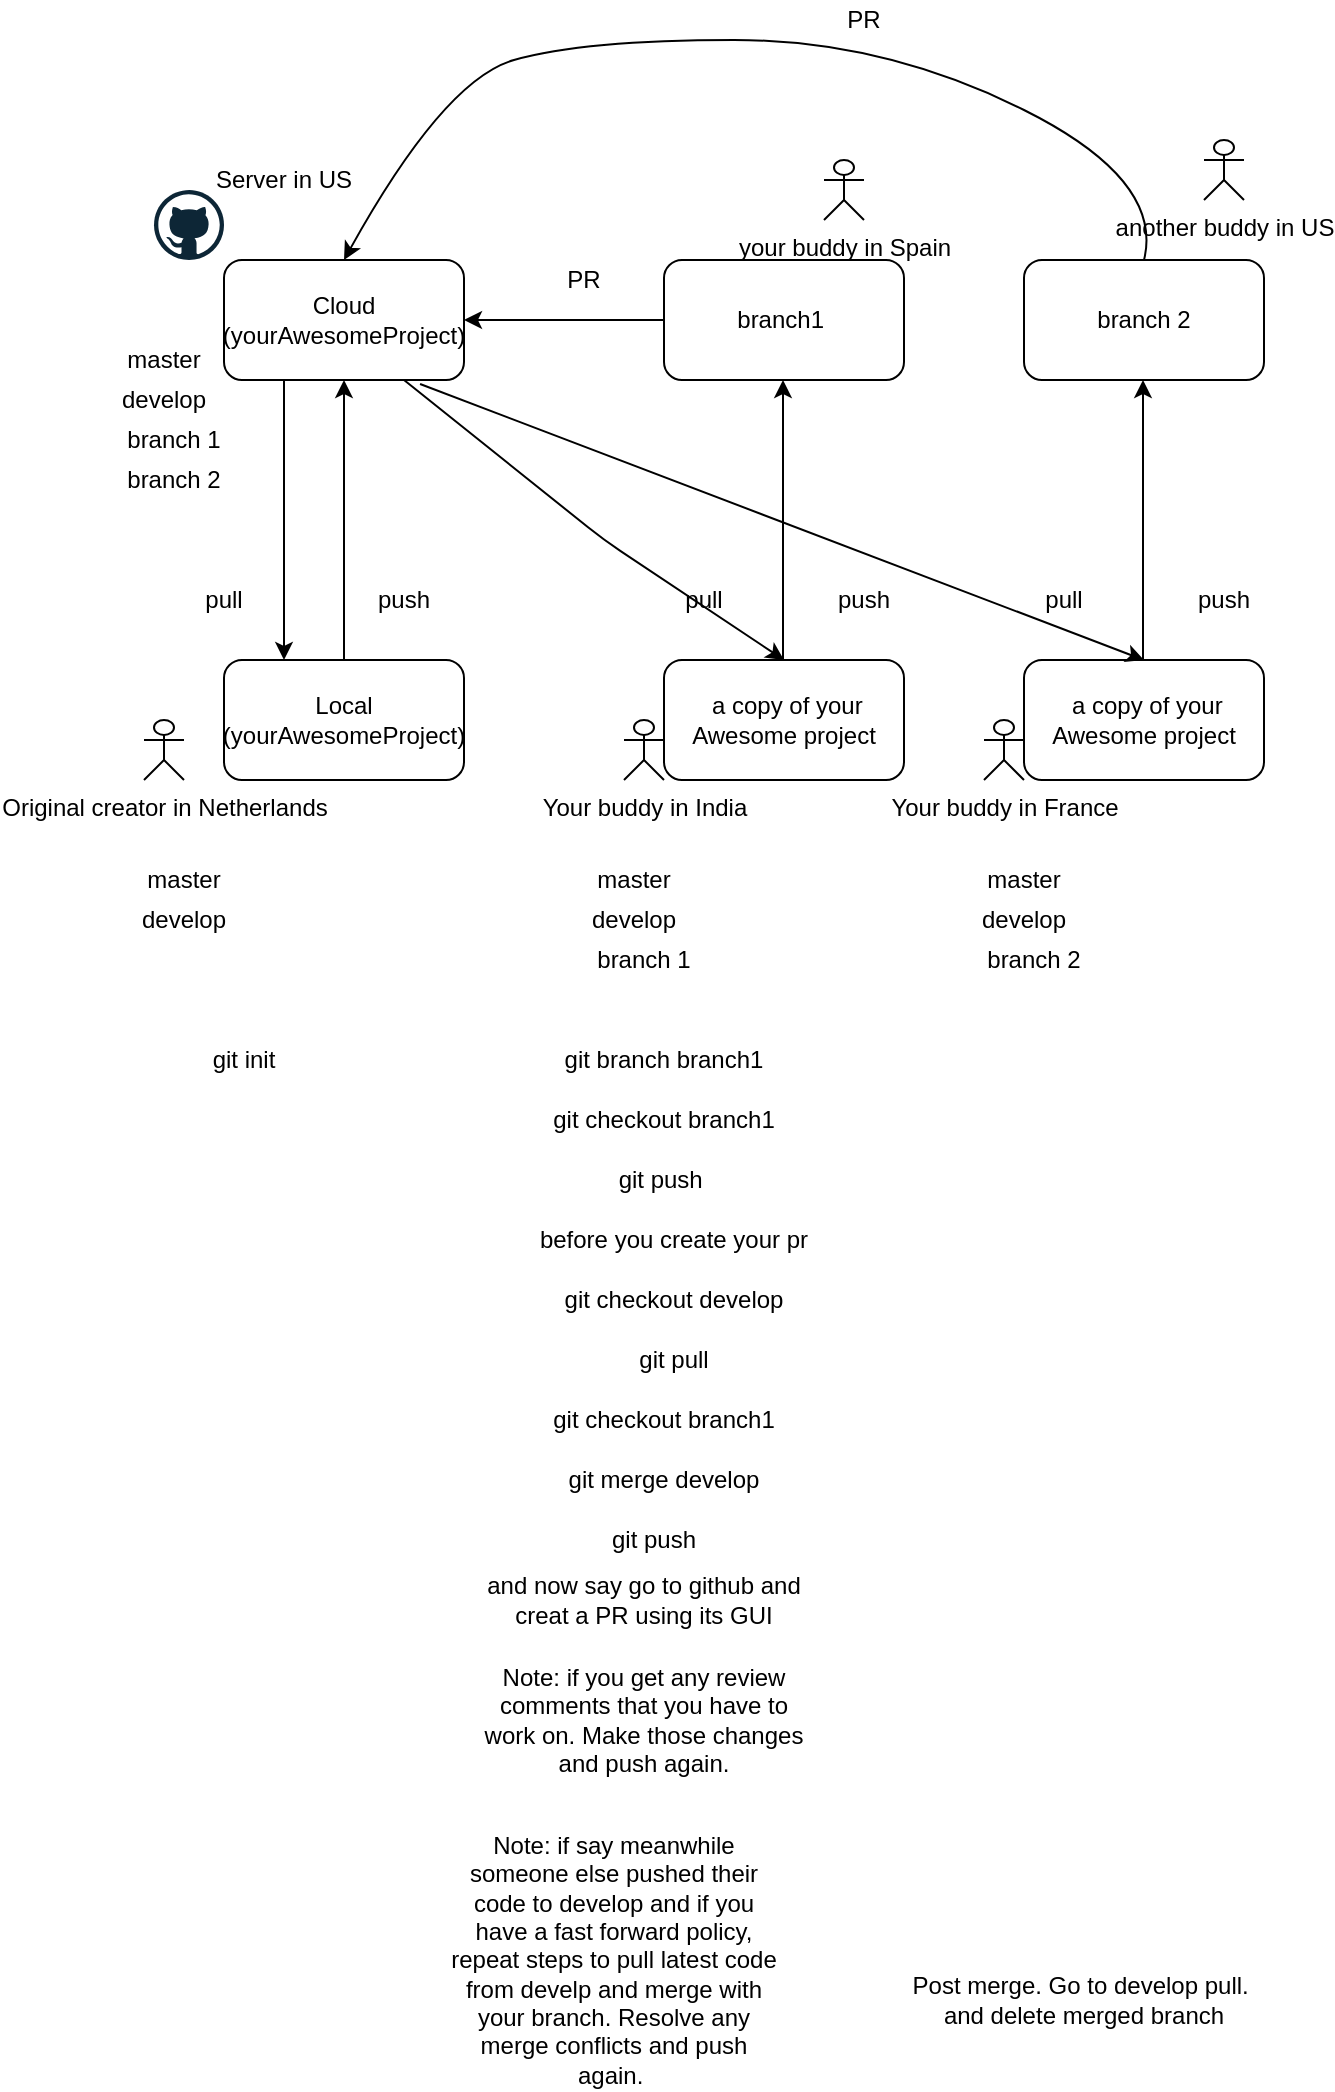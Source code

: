 <mxfile version="14.4.3" type="device"><diagram id="r9elyoYZZgrNQIgCAkvg" name="Page-1"><mxGraphModel dx="1326" dy="966" grid="1" gridSize="10" guides="1" tooltips="1" connect="1" arrows="1" fold="1" page="1" pageScale="1" pageWidth="850" pageHeight="1100" math="0" shadow="0"><root><mxCell id="0"/><mxCell id="1" parent="0"/><mxCell id="tYFdga19rBuVUqzihEJl-1" value="Local (yourAwesomeProject)" style="rounded=1;whiteSpace=wrap;html=1;" parent="1" vertex="1"><mxGeometry x="200" y="360" width="120" height="60" as="geometry"/></mxCell><mxCell id="tYFdga19rBuVUqzihEJl-2" value="Cloud&lt;br&gt;(yourAwesomeProject)" style="rounded=1;whiteSpace=wrap;html=1;" parent="1" vertex="1"><mxGeometry x="200" y="160" width="120" height="60" as="geometry"/></mxCell><mxCell id="tYFdga19rBuVUqzihEJl-3" value="" style="endArrow=classic;html=1;entryX=0.5;entryY=1;entryDx=0;entryDy=0;" parent="1" target="tYFdga19rBuVUqzihEJl-2" edge="1"><mxGeometry width="50" height="50" relative="1" as="geometry"><mxPoint x="260" y="360" as="sourcePoint"/><mxPoint x="310" y="310" as="targetPoint"/></mxGeometry></mxCell><mxCell id="tYFdga19rBuVUqzihEJl-4" value="" style="dashed=0;outlineConnect=0;html=1;align=center;labelPosition=center;verticalLabelPosition=bottom;verticalAlign=top;shape=mxgraph.weblogos.github" parent="1" vertex="1"><mxGeometry x="165" y="125" width="35" height="35" as="geometry"/></mxCell><mxCell id="tYFdga19rBuVUqzihEJl-5" value="push" style="text;html=1;strokeColor=none;fillColor=none;align=center;verticalAlign=middle;whiteSpace=wrap;rounded=0;" parent="1" vertex="1"><mxGeometry x="270" y="320" width="40" height="20" as="geometry"/></mxCell><mxCell id="tYFdga19rBuVUqzihEJl-6" value="master" style="text;html=1;strokeColor=none;fillColor=none;align=center;verticalAlign=middle;whiteSpace=wrap;rounded=0;" parent="1" vertex="1"><mxGeometry x="150" y="200" width="40" height="20" as="geometry"/></mxCell><mxCell id="tYFdga19rBuVUqzihEJl-7" value="Original creator in Netherlands" style="shape=umlActor;verticalLabelPosition=bottom;verticalAlign=top;html=1;outlineConnect=0;" parent="1" vertex="1"><mxGeometry x="160" y="390" width="20" height="30" as="geometry"/></mxCell><mxCell id="tYFdga19rBuVUqzihEJl-9" value="&amp;nbsp;a copy of your Awesome project" style="rounded=1;whiteSpace=wrap;html=1;" parent="1" vertex="1"><mxGeometry x="420" y="360" width="120" height="60" as="geometry"/></mxCell><mxCell id="tYFdga19rBuVUqzihEJl-10" value="" style="endArrow=classic;html=1;entryX=0.5;entryY=1;entryDx=0;entryDy=0;" parent="1" edge="1"><mxGeometry width="50" height="50" relative="1" as="geometry"><mxPoint x="479.5" y="360" as="sourcePoint"/><mxPoint x="479.5" y="220" as="targetPoint"/></mxGeometry></mxCell><mxCell id="tYFdga19rBuVUqzihEJl-11" value="branch1&amp;nbsp;" style="rounded=1;whiteSpace=wrap;html=1;" parent="1" vertex="1"><mxGeometry x="420" y="160" width="120" height="60" as="geometry"/></mxCell><mxCell id="tYFdga19rBuVUqzihEJl-12" value="" style="endArrow=classic;html=1;entryX=1;entryY=0.5;entryDx=0;entryDy=0;" parent="1" target="tYFdga19rBuVUqzihEJl-2" edge="1"><mxGeometry width="50" height="50" relative="1" as="geometry"><mxPoint x="420" y="190" as="sourcePoint"/><mxPoint x="470" y="140" as="targetPoint"/></mxGeometry></mxCell><mxCell id="tYFdga19rBuVUqzihEJl-13" value="PR" style="text;html=1;strokeColor=none;fillColor=none;align=center;verticalAlign=middle;whiteSpace=wrap;rounded=0;" parent="1" vertex="1"><mxGeometry x="360" y="160" width="40" height="20" as="geometry"/></mxCell><object label="your buddy in Spain&lt;br&gt;" placeholders="1" id="tYFdga19rBuVUqzihEJl-15"><mxCell style="shape=umlActor;verticalLabelPosition=bottom;verticalAlign=top;html=1;outlineConnect=0;" parent="1" vertex="1"><mxGeometry x="500" y="110" width="20" height="30" as="geometry"/></mxCell></object><mxCell id="tYFdga19rBuVUqzihEJl-16" value="" style="endArrow=classic;html=1;entryX=0.5;entryY=0;entryDx=0;entryDy=0;" parent="1" target="tYFdga19rBuVUqzihEJl-9" edge="1"><mxGeometry width="50" height="50" relative="1" as="geometry"><mxPoint x="290" y="220" as="sourcePoint"/><mxPoint x="340" y="170" as="targetPoint"/><Array as="points"><mxPoint x="390" y="300"/></Array></mxGeometry></mxCell><mxCell id="tYFdga19rBuVUqzihEJl-18" value="Your buddy in India" style="shape=umlActor;verticalLabelPosition=bottom;verticalAlign=top;html=1;outlineConnect=0;" parent="1" vertex="1"><mxGeometry x="400" y="390" width="20" height="30" as="geometry"/></mxCell><mxCell id="tYFdga19rBuVUqzihEJl-19" value="&amp;nbsp;a copy of your Awesome project" style="rounded=1;whiteSpace=wrap;html=1;" parent="1" vertex="1"><mxGeometry x="600" y="360" width="120" height="60" as="geometry"/></mxCell><mxCell id="tYFdga19rBuVUqzihEJl-21" value="Your buddy in France" style="shape=umlActor;verticalLabelPosition=bottom;verticalAlign=top;html=1;outlineConnect=0;" parent="1" vertex="1"><mxGeometry x="580" y="390" width="20" height="30" as="geometry"/></mxCell><mxCell id="tYFdga19rBuVUqzihEJl-22" value="" style="endArrow=classic;html=1;entryX=0.5;entryY=0;entryDx=0;entryDy=0;exitX=0.817;exitY=1.033;exitDx=0;exitDy=0;exitPerimeter=0;" parent="1" source="tYFdga19rBuVUqzihEJl-2" target="tYFdga19rBuVUqzihEJl-19" edge="1"><mxGeometry width="50" height="50" relative="1" as="geometry"><mxPoint x="300" y="230" as="sourcePoint"/><mxPoint x="490" y="370" as="targetPoint"/><Array as="points"/></mxGeometry></mxCell><mxCell id="tYFdga19rBuVUqzihEJl-23" value="" style="endArrow=classic;html=1;entryX=0.5;entryY=1;entryDx=0;entryDy=0;" parent="1" edge="1"><mxGeometry width="50" height="50" relative="1" as="geometry"><mxPoint x="659.5" y="360" as="sourcePoint"/><mxPoint x="659.5" y="220" as="targetPoint"/></mxGeometry></mxCell><mxCell id="tYFdga19rBuVUqzihEJl-24" value="branch 2" style="rounded=1;whiteSpace=wrap;html=1;" parent="1" vertex="1"><mxGeometry x="600" y="160" width="120" height="60" as="geometry"/></mxCell><mxCell id="tYFdga19rBuVUqzihEJl-25" value="another buddy in US" style="shape=umlActor;verticalLabelPosition=bottom;verticalAlign=top;html=1;outlineConnect=0;" parent="1" vertex="1"><mxGeometry x="690" y="100" width="20" height="30" as="geometry"/></mxCell><mxCell id="tYFdga19rBuVUqzihEJl-27" value="" style="curved=1;endArrow=classic;html=1;entryX=0.5;entryY=0;entryDx=0;entryDy=0;exitX=0.5;exitY=0;exitDx=0;exitDy=0;" parent="1" source="tYFdga19rBuVUqzihEJl-24" target="tYFdga19rBuVUqzihEJl-2" edge="1"><mxGeometry width="50" height="50" relative="1" as="geometry"><mxPoint x="660" y="150" as="sourcePoint"/><mxPoint x="350" y="60" as="targetPoint"/><Array as="points"><mxPoint x="670" y="120"/><mxPoint x="530" y="50"/><mxPoint x="380" y="50"/><mxPoint x="310" y="70"/></Array></mxGeometry></mxCell><mxCell id="tYFdga19rBuVUqzihEJl-29" value="PR" style="text;html=1;strokeColor=none;fillColor=none;align=center;verticalAlign=middle;whiteSpace=wrap;rounded=0;" parent="1" vertex="1"><mxGeometry x="500" y="30" width="40" height="20" as="geometry"/></mxCell><mxCell id="tYFdga19rBuVUqzihEJl-31" value="" style="endArrow=classic;html=1;exitX=0.25;exitY=1;exitDx=0;exitDy=0;entryX=0.25;entryY=0;entryDx=0;entryDy=0;" parent="1" source="tYFdga19rBuVUqzihEJl-2" target="tYFdga19rBuVUqzihEJl-1" edge="1"><mxGeometry width="50" height="50" relative="1" as="geometry"><mxPoint x="300" y="410" as="sourcePoint"/><mxPoint x="350" y="360" as="targetPoint"/></mxGeometry></mxCell><mxCell id="tYFdga19rBuVUqzihEJl-32" value="pull" style="text;html=1;strokeColor=none;fillColor=none;align=center;verticalAlign=middle;whiteSpace=wrap;rounded=0;" parent="1" vertex="1"><mxGeometry x="180" y="320" width="40" height="20" as="geometry"/></mxCell><mxCell id="tYFdga19rBuVUqzihEJl-33" value="push" style="text;html=1;strokeColor=none;fillColor=none;align=center;verticalAlign=middle;whiteSpace=wrap;rounded=0;" parent="1" vertex="1"><mxGeometry x="500" y="320" width="40" height="20" as="geometry"/></mxCell><mxCell id="tYFdga19rBuVUqzihEJl-34" value="pull" style="text;html=1;strokeColor=none;fillColor=none;align=center;verticalAlign=middle;whiteSpace=wrap;rounded=0;" parent="1" vertex="1"><mxGeometry x="420" y="320" width="40" height="20" as="geometry"/></mxCell><mxCell id="tYFdga19rBuVUqzihEJl-35" value="push" style="text;html=1;strokeColor=none;fillColor=none;align=center;verticalAlign=middle;whiteSpace=wrap;rounded=0;" parent="1" vertex="1"><mxGeometry x="680" y="320" width="40" height="20" as="geometry"/></mxCell><mxCell id="tYFdga19rBuVUqzihEJl-36" value="pull" style="text;html=1;strokeColor=none;fillColor=none;align=center;verticalAlign=middle;whiteSpace=wrap;rounded=0;" parent="1" vertex="1"><mxGeometry x="600" y="320" width="40" height="20" as="geometry"/></mxCell><mxCell id="tYFdga19rBuVUqzihEJl-37" value="Server in US" style="text;html=1;strokeColor=none;fillColor=none;align=center;verticalAlign=middle;whiteSpace=wrap;rounded=0;" parent="1" vertex="1"><mxGeometry x="180" y="110" width="100" height="20" as="geometry"/></mxCell><mxCell id="tYFdga19rBuVUqzihEJl-40" value="develop" style="text;html=1;strokeColor=none;fillColor=none;align=center;verticalAlign=middle;whiteSpace=wrap;rounded=0;" parent="1" vertex="1"><mxGeometry x="150" y="220" width="40" height="20" as="geometry"/></mxCell><mxCell id="tYFdga19rBuVUqzihEJl-41" value="branch 1" style="text;html=1;strokeColor=none;fillColor=none;align=center;verticalAlign=middle;whiteSpace=wrap;rounded=0;" parent="1" vertex="1"><mxGeometry x="150" y="240" width="50" height="20" as="geometry"/></mxCell><mxCell id="tYFdga19rBuVUqzihEJl-42" value="branch 2" style="text;html=1;strokeColor=none;fillColor=none;align=center;verticalAlign=middle;whiteSpace=wrap;rounded=0;" parent="1" vertex="1"><mxGeometry x="150" y="260" width="50" height="20" as="geometry"/></mxCell><mxCell id="tYFdga19rBuVUqzihEJl-43" value="master" style="text;html=1;strokeColor=none;fillColor=none;align=center;verticalAlign=middle;whiteSpace=wrap;rounded=0;" parent="1" vertex="1"><mxGeometry x="160" y="460" width="40" height="20" as="geometry"/></mxCell><mxCell id="tYFdga19rBuVUqzihEJl-44" value="develop" style="text;html=1;strokeColor=none;fillColor=none;align=center;verticalAlign=middle;whiteSpace=wrap;rounded=0;" parent="1" vertex="1"><mxGeometry x="160" y="480" width="40" height="20" as="geometry"/></mxCell><mxCell id="tYFdga19rBuVUqzihEJl-47" value="master" style="text;html=1;strokeColor=none;fillColor=none;align=center;verticalAlign=middle;whiteSpace=wrap;rounded=0;" parent="1" vertex="1"><mxGeometry x="385" y="460" width="40" height="20" as="geometry"/></mxCell><mxCell id="tYFdga19rBuVUqzihEJl-48" value="develop" style="text;html=1;strokeColor=none;fillColor=none;align=center;verticalAlign=middle;whiteSpace=wrap;rounded=0;" parent="1" vertex="1"><mxGeometry x="385" y="480" width="40" height="20" as="geometry"/></mxCell><mxCell id="tYFdga19rBuVUqzihEJl-49" value="branch 1" style="text;html=1;strokeColor=none;fillColor=none;align=center;verticalAlign=middle;whiteSpace=wrap;rounded=0;" parent="1" vertex="1"><mxGeometry x="385" y="500" width="50" height="20" as="geometry"/></mxCell><mxCell id="tYFdga19rBuVUqzihEJl-51" value="master" style="text;html=1;strokeColor=none;fillColor=none;align=center;verticalAlign=middle;whiteSpace=wrap;rounded=0;" parent="1" vertex="1"><mxGeometry x="580" y="460" width="40" height="20" as="geometry"/></mxCell><mxCell id="tYFdga19rBuVUqzihEJl-52" value="develop" style="text;html=1;strokeColor=none;fillColor=none;align=center;verticalAlign=middle;whiteSpace=wrap;rounded=0;" parent="1" vertex="1"><mxGeometry x="580" y="480" width="40" height="20" as="geometry"/></mxCell><mxCell id="tYFdga19rBuVUqzihEJl-54" value="branch 2" style="text;html=1;strokeColor=none;fillColor=none;align=center;verticalAlign=middle;whiteSpace=wrap;rounded=0;" parent="1" vertex="1"><mxGeometry x="580" y="500" width="50" height="20" as="geometry"/></mxCell><mxCell id="tYFdga19rBuVUqzihEJl-55" value="git init" style="text;html=1;strokeColor=none;fillColor=none;align=center;verticalAlign=middle;whiteSpace=wrap;rounded=0;" parent="1" vertex="1"><mxGeometry x="190" y="550" width="40" height="20" as="geometry"/></mxCell><mxCell id="tYFdga19rBuVUqzihEJl-56" value="git branch branch1" style="text;html=1;strokeColor=none;fillColor=none;align=center;verticalAlign=middle;whiteSpace=wrap;rounded=0;" parent="1" vertex="1"><mxGeometry x="360" y="550" width="120" height="20" as="geometry"/></mxCell><mxCell id="tYFdga19rBuVUqzihEJl-57" value="git checkout branch1" style="text;html=1;strokeColor=none;fillColor=none;align=center;verticalAlign=middle;whiteSpace=wrap;rounded=0;" parent="1" vertex="1"><mxGeometry x="360" y="580" width="120" height="20" as="geometry"/></mxCell><mxCell id="tYFdga19rBuVUqzihEJl-58" value="git push&amp;nbsp;" style="text;html=1;strokeColor=none;fillColor=none;align=center;verticalAlign=middle;whiteSpace=wrap;rounded=0;" parent="1" vertex="1"><mxGeometry x="360" y="610" width="120" height="20" as="geometry"/></mxCell><mxCell id="tYFdga19rBuVUqzihEJl-59" value="before you create your pr" style="text;html=1;strokeColor=none;fillColor=none;align=center;verticalAlign=middle;whiteSpace=wrap;rounded=0;" parent="1" vertex="1"><mxGeometry x="340" y="640" width="170" height="20" as="geometry"/></mxCell><mxCell id="tYFdga19rBuVUqzihEJl-60" value="git checkout develop" style="text;html=1;strokeColor=none;fillColor=none;align=center;verticalAlign=middle;whiteSpace=wrap;rounded=0;" parent="1" vertex="1"><mxGeometry x="340" y="670" width="170" height="20" as="geometry"/></mxCell><mxCell id="tYFdga19rBuVUqzihEJl-61" value="git pull" style="text;html=1;strokeColor=none;fillColor=none;align=center;verticalAlign=middle;whiteSpace=wrap;rounded=0;" parent="1" vertex="1"><mxGeometry x="340" y="700" width="170" height="20" as="geometry"/></mxCell><mxCell id="tYFdga19rBuVUqzihEJl-62" value="git checkout branch1" style="text;html=1;strokeColor=none;fillColor=none;align=center;verticalAlign=middle;whiteSpace=wrap;rounded=0;" parent="1" vertex="1"><mxGeometry x="335" y="730" width="170" height="20" as="geometry"/></mxCell><mxCell id="tYFdga19rBuVUqzihEJl-63" value="git merge develop" style="text;html=1;strokeColor=none;fillColor=none;align=center;verticalAlign=middle;whiteSpace=wrap;rounded=0;" parent="1" vertex="1"><mxGeometry x="335" y="760" width="170" height="20" as="geometry"/></mxCell><mxCell id="tYFdga19rBuVUqzihEJl-64" value="git push" style="text;html=1;strokeColor=none;fillColor=none;align=center;verticalAlign=middle;whiteSpace=wrap;rounded=0;" parent="1" vertex="1"><mxGeometry x="330" y="790" width="170" height="20" as="geometry"/></mxCell><mxCell id="tYFdga19rBuVUqzihEJl-65" value="and now say go to github and creat a PR using its GUI" style="text;html=1;strokeColor=none;fillColor=none;align=center;verticalAlign=middle;whiteSpace=wrap;rounded=0;" parent="1" vertex="1"><mxGeometry x="325" y="820" width="170" height="20" as="geometry"/></mxCell><mxCell id="tYFdga19rBuVUqzihEJl-66" value="Note: if you get any review comments that you have to work on. Make those changes and push again." style="text;html=1;strokeColor=none;fillColor=none;align=center;verticalAlign=middle;whiteSpace=wrap;rounded=0;" parent="1" vertex="1"><mxGeometry x="325" y="880" width="170" height="20" as="geometry"/></mxCell><mxCell id="tYFdga19rBuVUqzihEJl-67" value="Note: if say meanwhile someone else pushed their code to develop and if you have a fast forward policy, repeat steps to pull latest code from develp and merge with your branch. Resolve any merge conflicts and push again.&amp;nbsp;" style="text;html=1;strokeColor=none;fillColor=none;align=center;verticalAlign=middle;whiteSpace=wrap;rounded=0;" parent="1" vertex="1"><mxGeometry x="310" y="1000" width="170" height="20" as="geometry"/></mxCell><mxCell id="Jc7HGDF-vlX_QHxhtfXn-4" value="Post merge. Go to develop pull.&amp;nbsp;&lt;br&gt;and delete merged branch" style="text;html=1;strokeColor=none;fillColor=none;align=center;verticalAlign=middle;whiteSpace=wrap;rounded=0;" vertex="1" parent="1"><mxGeometry x="530" y="1000" width="200" height="60" as="geometry"/></mxCell></root></mxGraphModel></diagram></mxfile>